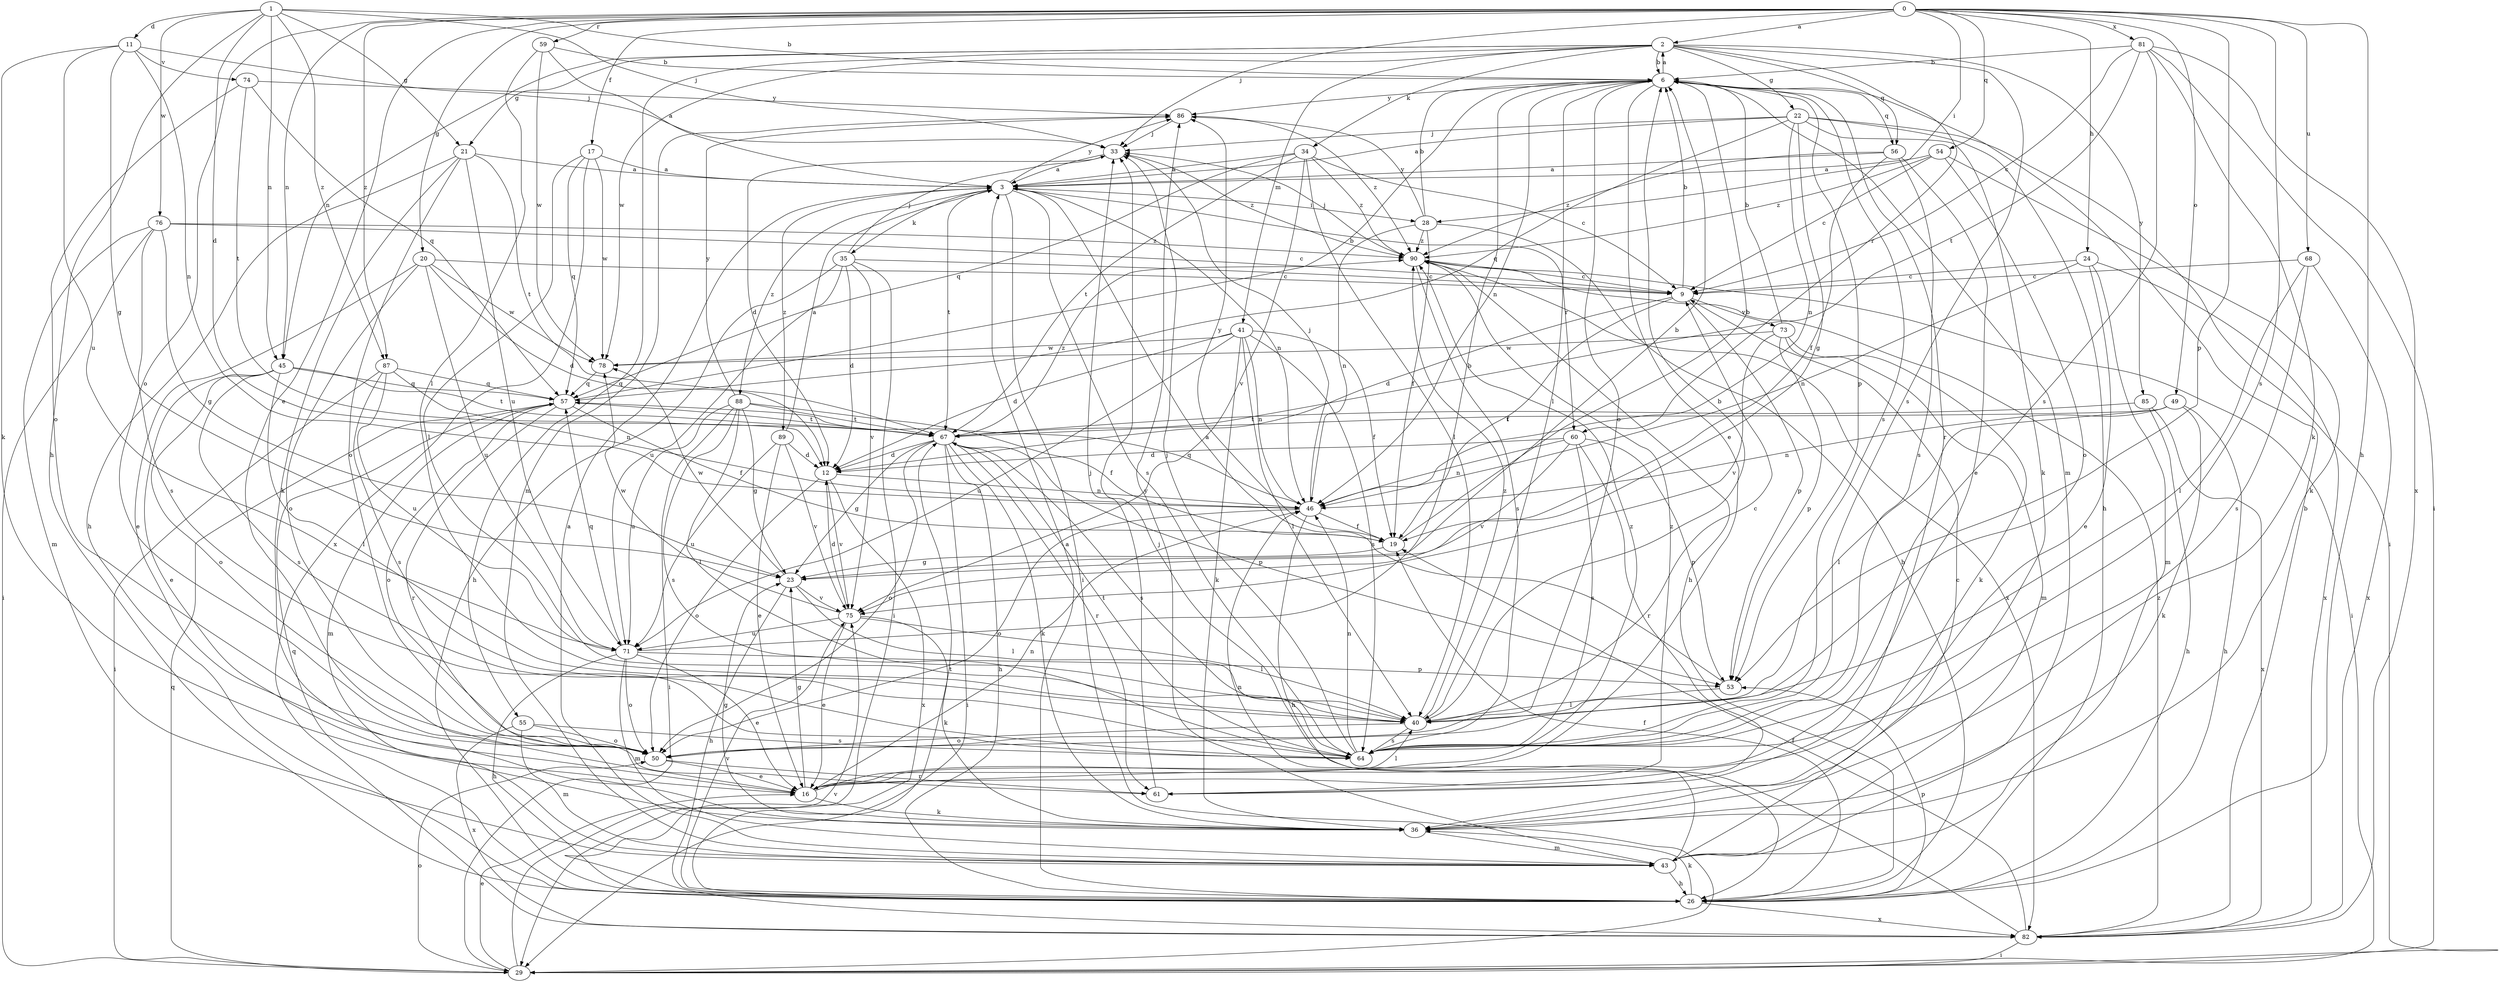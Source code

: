 strict digraph  {
0;
1;
2;
3;
6;
9;
11;
12;
16;
17;
19;
20;
21;
22;
23;
24;
26;
28;
29;
33;
34;
35;
36;
40;
41;
43;
45;
46;
49;
50;
53;
54;
55;
56;
57;
59;
60;
61;
64;
67;
68;
71;
73;
74;
75;
76;
78;
81;
82;
85;
86;
87;
88;
89;
90;
0 -> 2  [label=a];
0 -> 16  [label=e];
0 -> 17  [label=f];
0 -> 20  [label=g];
0 -> 24  [label=h];
0 -> 26  [label=h];
0 -> 28  [label=i];
0 -> 33  [label=j];
0 -> 45  [label=n];
0 -> 49  [label=o];
0 -> 50  [label=o];
0 -> 53  [label=p];
0 -> 54  [label=q];
0 -> 59  [label=r];
0 -> 64  [label=s];
0 -> 68  [label=u];
0 -> 81  [label=x];
0 -> 87  [label=z];
1 -> 6  [label=b];
1 -> 11  [label=d];
1 -> 12  [label=d];
1 -> 21  [label=g];
1 -> 26  [label=h];
1 -> 33  [label=j];
1 -> 45  [label=n];
1 -> 76  [label=w];
1 -> 87  [label=z];
2 -> 6  [label=b];
2 -> 21  [label=g];
2 -> 22  [label=g];
2 -> 34  [label=k];
2 -> 41  [label=m];
2 -> 45  [label=n];
2 -> 55  [label=q];
2 -> 56  [label=q];
2 -> 60  [label=r];
2 -> 64  [label=s];
2 -> 78  [label=w];
2 -> 85  [label=y];
3 -> 28  [label=i];
3 -> 29  [label=i];
3 -> 35  [label=k];
3 -> 46  [label=n];
3 -> 60  [label=r];
3 -> 64  [label=s];
3 -> 67  [label=t];
3 -> 86  [label=y];
3 -> 88  [label=z];
3 -> 89  [label=z];
6 -> 2  [label=a];
6 -> 16  [label=e];
6 -> 40  [label=l];
6 -> 43  [label=m];
6 -> 46  [label=n];
6 -> 50  [label=o];
6 -> 53  [label=p];
6 -> 56  [label=q];
6 -> 61  [label=r];
6 -> 64  [label=s];
6 -> 86  [label=y];
9 -> 6  [label=b];
9 -> 12  [label=d];
9 -> 19  [label=f];
9 -> 53  [label=p];
9 -> 73  [label=v];
11 -> 23  [label=g];
11 -> 33  [label=j];
11 -> 36  [label=k];
11 -> 46  [label=n];
11 -> 71  [label=u];
11 -> 74  [label=v];
12 -> 46  [label=n];
12 -> 50  [label=o];
12 -> 75  [label=v];
12 -> 82  [label=x];
16 -> 23  [label=g];
16 -> 36  [label=k];
16 -> 40  [label=l];
16 -> 46  [label=n];
16 -> 90  [label=z];
17 -> 3  [label=a];
17 -> 40  [label=l];
17 -> 57  [label=q];
17 -> 78  [label=w];
17 -> 82  [label=x];
19 -> 6  [label=b];
19 -> 23  [label=g];
19 -> 86  [label=y];
20 -> 9  [label=c];
20 -> 12  [label=d];
20 -> 16  [label=e];
20 -> 50  [label=o];
20 -> 71  [label=u];
20 -> 78  [label=w];
21 -> 3  [label=a];
21 -> 26  [label=h];
21 -> 36  [label=k];
21 -> 50  [label=o];
21 -> 67  [label=t];
21 -> 71  [label=u];
22 -> 3  [label=a];
22 -> 23  [label=g];
22 -> 26  [label=h];
22 -> 29  [label=i];
22 -> 33  [label=j];
22 -> 36  [label=k];
22 -> 46  [label=n];
22 -> 57  [label=q];
23 -> 6  [label=b];
23 -> 26  [label=h];
23 -> 40  [label=l];
23 -> 75  [label=v];
23 -> 78  [label=w];
24 -> 9  [label=c];
24 -> 16  [label=e];
24 -> 43  [label=m];
24 -> 46  [label=n];
24 -> 82  [label=x];
26 -> 3  [label=a];
26 -> 19  [label=f];
26 -> 36  [label=k];
26 -> 53  [label=p];
26 -> 57  [label=q];
26 -> 67  [label=t];
26 -> 75  [label=v];
26 -> 82  [label=x];
28 -> 6  [label=b];
28 -> 19  [label=f];
28 -> 26  [label=h];
28 -> 46  [label=n];
28 -> 86  [label=y];
28 -> 90  [label=z];
29 -> 16  [label=e];
29 -> 50  [label=o];
29 -> 57  [label=q];
29 -> 75  [label=v];
33 -> 3  [label=a];
33 -> 12  [label=d];
33 -> 90  [label=z];
34 -> 3  [label=a];
34 -> 9  [label=c];
34 -> 40  [label=l];
34 -> 57  [label=q];
34 -> 67  [label=t];
34 -> 75  [label=v];
34 -> 90  [label=z];
35 -> 9  [label=c];
35 -> 12  [label=d];
35 -> 26  [label=h];
35 -> 29  [label=i];
35 -> 33  [label=j];
35 -> 71  [label=u];
35 -> 75  [label=v];
36 -> 23  [label=g];
36 -> 43  [label=m];
40 -> 6  [label=b];
40 -> 9  [label=c];
40 -> 50  [label=o];
40 -> 64  [label=s];
40 -> 90  [label=z];
41 -> 12  [label=d];
41 -> 19  [label=f];
41 -> 36  [label=k];
41 -> 40  [label=l];
41 -> 46  [label=n];
41 -> 64  [label=s];
41 -> 71  [label=u];
41 -> 78  [label=w];
43 -> 3  [label=a];
43 -> 9  [label=c];
43 -> 26  [label=h];
43 -> 46  [label=n];
43 -> 86  [label=y];
45 -> 16  [label=e];
45 -> 40  [label=l];
45 -> 50  [label=o];
45 -> 57  [label=q];
45 -> 64  [label=s];
45 -> 67  [label=t];
46 -> 19  [label=f];
46 -> 26  [label=h];
46 -> 33  [label=j];
46 -> 50  [label=o];
46 -> 57  [label=q];
49 -> 26  [label=h];
49 -> 36  [label=k];
49 -> 40  [label=l];
49 -> 46  [label=n];
49 -> 67  [label=t];
50 -> 16  [label=e];
50 -> 61  [label=r];
53 -> 3  [label=a];
53 -> 40  [label=l];
54 -> 3  [label=a];
54 -> 9  [label=c];
54 -> 36  [label=k];
54 -> 50  [label=o];
54 -> 90  [label=z];
55 -> 43  [label=m];
55 -> 50  [label=o];
55 -> 64  [label=s];
55 -> 82  [label=x];
56 -> 3  [label=a];
56 -> 16  [label=e];
56 -> 19  [label=f];
56 -> 64  [label=s];
56 -> 90  [label=z];
57 -> 6  [label=b];
57 -> 19  [label=f];
57 -> 43  [label=m];
57 -> 50  [label=o];
57 -> 61  [label=r];
57 -> 67  [label=t];
59 -> 3  [label=a];
59 -> 6  [label=b];
59 -> 40  [label=l];
59 -> 78  [label=w];
60 -> 12  [label=d];
60 -> 46  [label=n];
60 -> 53  [label=p];
60 -> 61  [label=r];
60 -> 64  [label=s];
60 -> 75  [label=v];
61 -> 33  [label=j];
61 -> 90  [label=z];
64 -> 33  [label=j];
64 -> 46  [label=n];
64 -> 67  [label=t];
67 -> 12  [label=d];
67 -> 23  [label=g];
67 -> 26  [label=h];
67 -> 29  [label=i];
67 -> 36  [label=k];
67 -> 50  [label=o];
67 -> 53  [label=p];
67 -> 61  [label=r];
67 -> 64  [label=s];
67 -> 90  [label=z];
68 -> 9  [label=c];
68 -> 40  [label=l];
68 -> 64  [label=s];
68 -> 82  [label=x];
71 -> 6  [label=b];
71 -> 16  [label=e];
71 -> 26  [label=h];
71 -> 43  [label=m];
71 -> 50  [label=o];
71 -> 53  [label=p];
71 -> 57  [label=q];
73 -> 6  [label=b];
73 -> 36  [label=k];
73 -> 43  [label=m];
73 -> 53  [label=p];
73 -> 75  [label=v];
73 -> 78  [label=w];
74 -> 50  [label=o];
74 -> 57  [label=q];
74 -> 67  [label=t];
74 -> 86  [label=y];
75 -> 12  [label=d];
75 -> 16  [label=e];
75 -> 36  [label=k];
75 -> 40  [label=l];
75 -> 71  [label=u];
75 -> 78  [label=w];
76 -> 9  [label=c];
76 -> 23  [label=g];
76 -> 29  [label=i];
76 -> 43  [label=m];
76 -> 64  [label=s];
76 -> 90  [label=z];
78 -> 57  [label=q];
81 -> 6  [label=b];
81 -> 9  [label=c];
81 -> 29  [label=i];
81 -> 36  [label=k];
81 -> 64  [label=s];
81 -> 67  [label=t];
81 -> 82  [label=x];
82 -> 6  [label=b];
82 -> 19  [label=f];
82 -> 29  [label=i];
82 -> 33  [label=j];
82 -> 90  [label=z];
85 -> 26  [label=h];
85 -> 67  [label=t];
85 -> 82  [label=x];
86 -> 33  [label=j];
86 -> 43  [label=m];
86 -> 90  [label=z];
87 -> 29  [label=i];
87 -> 46  [label=n];
87 -> 57  [label=q];
87 -> 64  [label=s];
87 -> 71  [label=u];
88 -> 19  [label=f];
88 -> 23  [label=g];
88 -> 29  [label=i];
88 -> 40  [label=l];
88 -> 64  [label=s];
88 -> 67  [label=t];
88 -> 71  [label=u];
88 -> 86  [label=y];
89 -> 3  [label=a];
89 -> 12  [label=d];
89 -> 16  [label=e];
89 -> 71  [label=u];
89 -> 75  [label=v];
90 -> 9  [label=c];
90 -> 26  [label=h];
90 -> 29  [label=i];
90 -> 33  [label=j];
90 -> 64  [label=s];
90 -> 82  [label=x];
}
